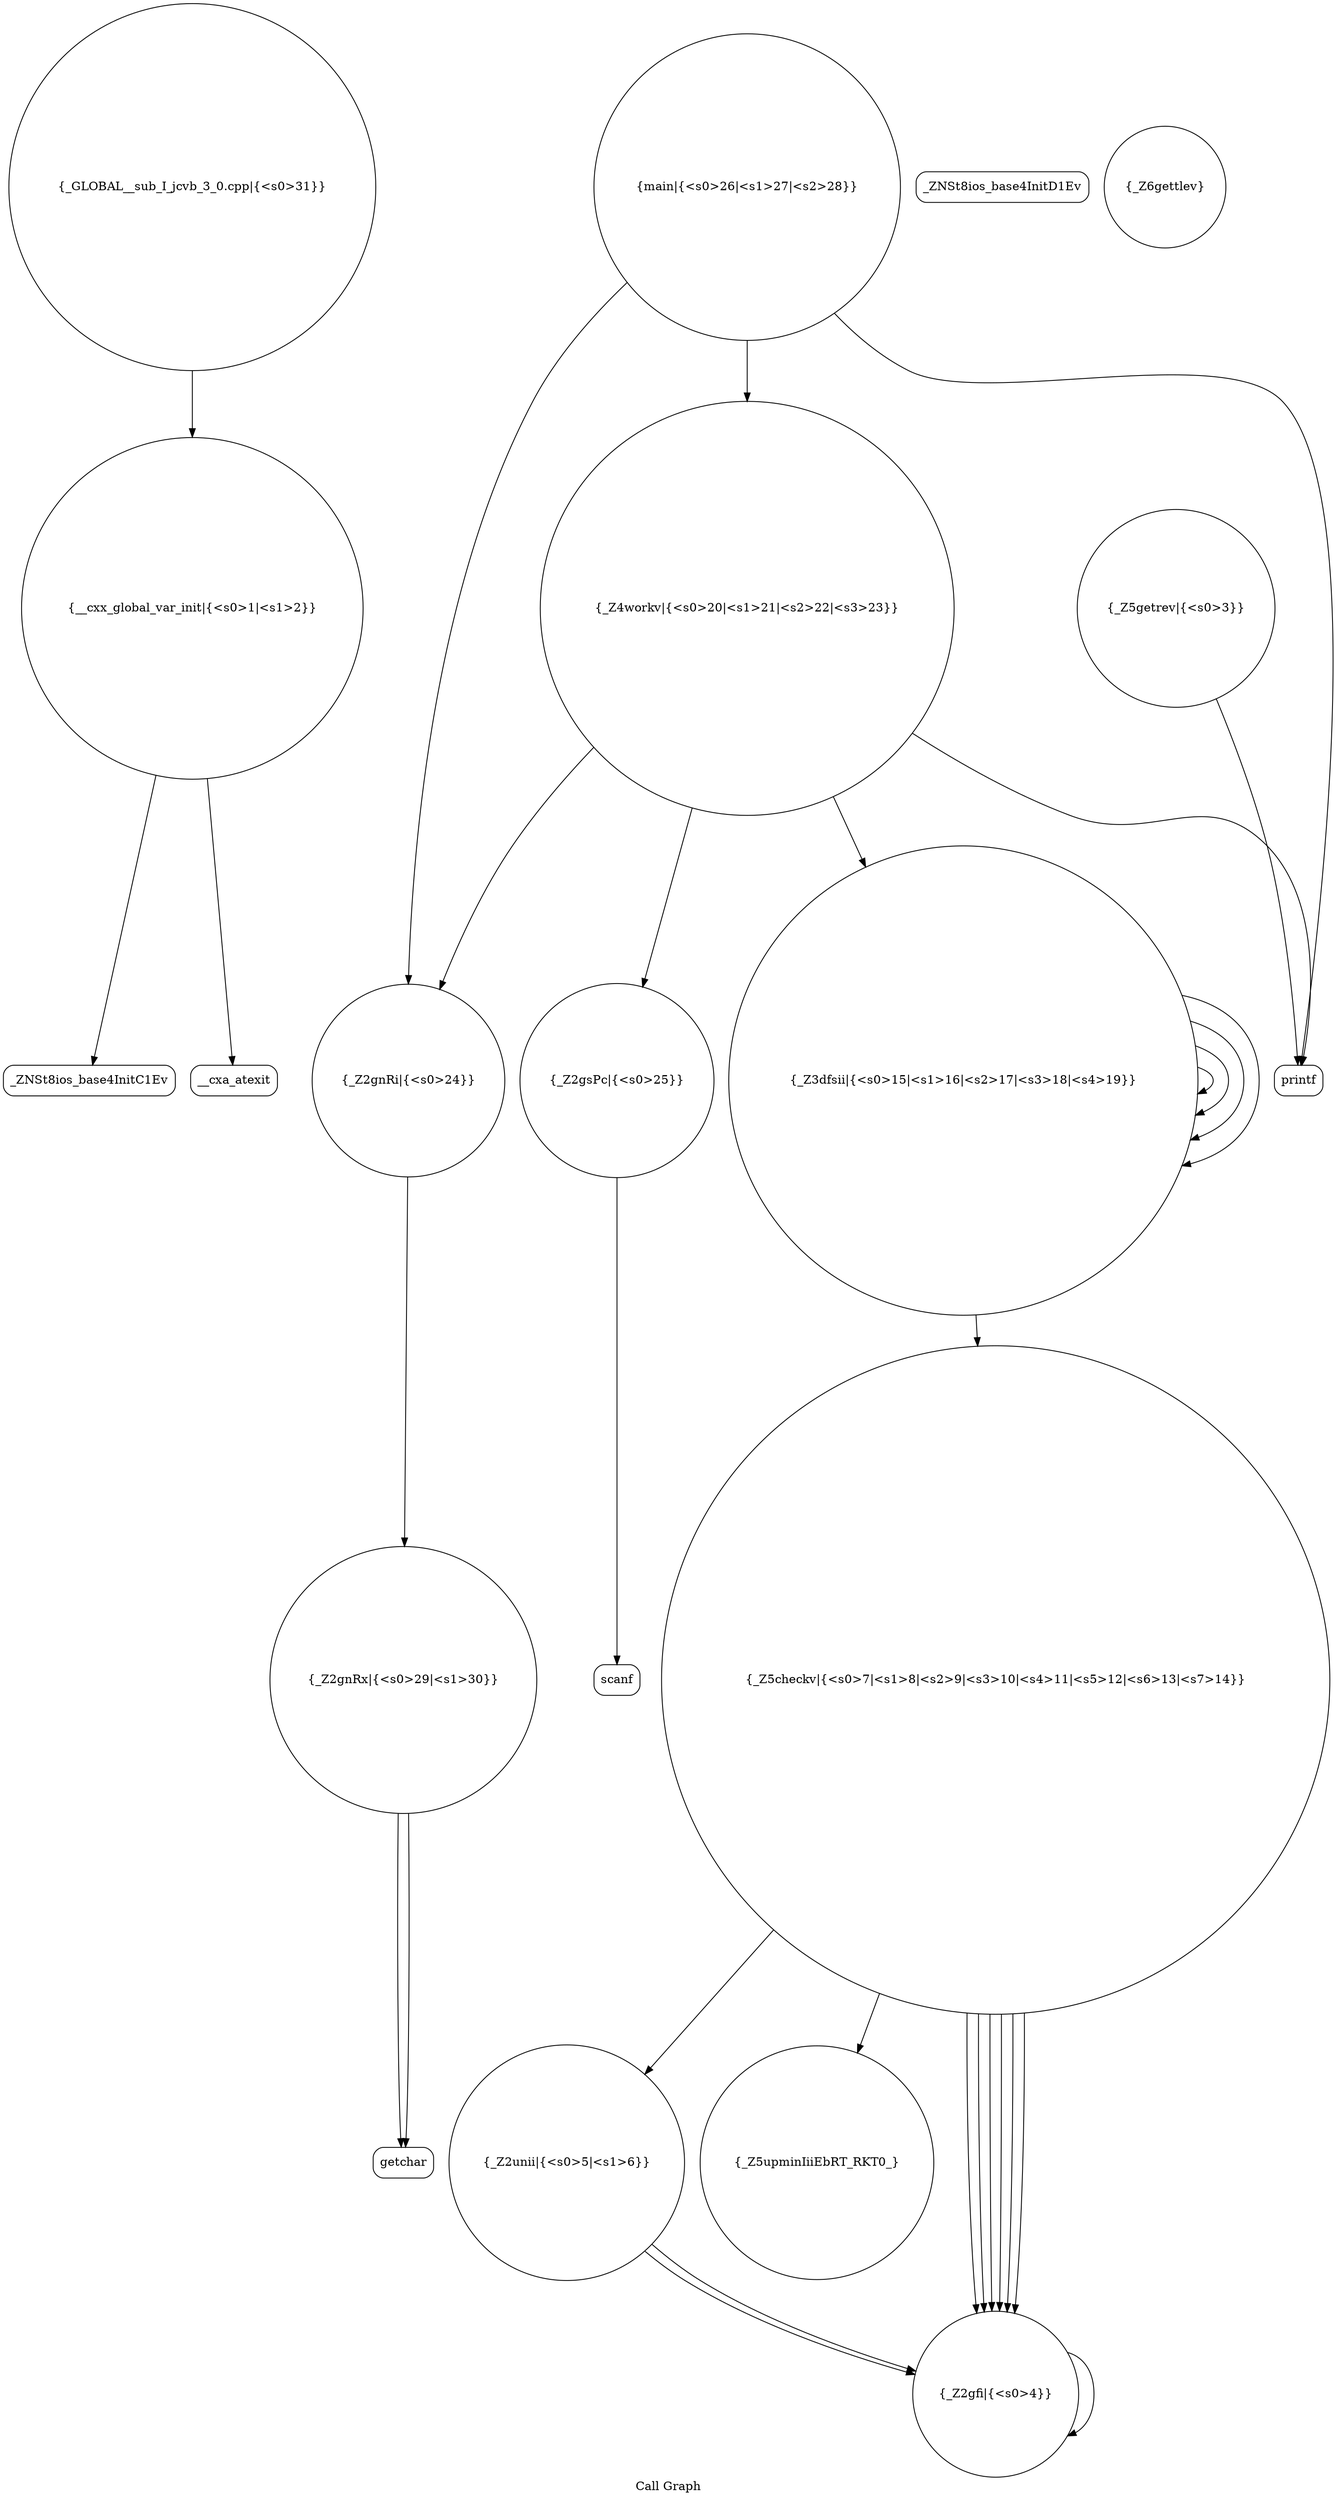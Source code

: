 digraph "Call Graph" {
	label="Call Graph";

	Node0x561a74330f30 [shape=record,shape=circle,label="{__cxx_global_var_init|{<s0>1|<s1>2}}"];
	Node0x561a74330f30:s0 -> Node0x561a743313c0[color=black];
	Node0x561a74330f30:s1 -> Node0x561a743314c0[color=black];
	Node0x561a743316c0 [shape=record,shape=circle,label="{_Z2gfi|{<s0>4}}"];
	Node0x561a743316c0:s0 -> Node0x561a743316c0[color=black];
	Node0x561a74331a40 [shape=record,shape=circle,label="{_Z2gsPc|{<s0>25}}"];
	Node0x561a74331a40:s0 -> Node0x561a74331c40[color=black];
	Node0x561a74331440 [shape=record,shape=Mrecord,label="{_ZNSt8ios_base4InitD1Ev}"];
	Node0x561a743317c0 [shape=record,shape=circle,label="{_Z5checkv|{<s0>7|<s1>8|<s2>9|<s3>10|<s4>11|<s5>12|<s6>13|<s7>14}}"];
	Node0x561a743317c0:s0 -> Node0x561a74331740[color=black];
	Node0x561a743317c0:s1 -> Node0x561a743316c0[color=black];
	Node0x561a743317c0:s2 -> Node0x561a743316c0[color=black];
	Node0x561a743317c0:s3 -> Node0x561a743316c0[color=black];
	Node0x561a743317c0:s4 -> Node0x561a743316c0[color=black];
	Node0x561a743317c0:s5 -> Node0x561a743316c0[color=black];
	Node0x561a743317c0:s6 -> Node0x561a743316c0[color=black];
	Node0x561a743317c0:s7 -> Node0x561a74331840[color=black];
	Node0x561a74331b40 [shape=record,shape=circle,label="{_Z2gnRx|{<s0>29|<s1>30}}"];
	Node0x561a74331b40:s0 -> Node0x561a74331bc0[color=black];
	Node0x561a74331b40:s1 -> Node0x561a74331bc0[color=black];
	Node0x561a74331540 [shape=record,shape=circle,label="{_Z5getrev|{<s0>3}}"];
	Node0x561a74331540:s0 -> Node0x561a743315c0[color=black];
	Node0x561a743318c0 [shape=record,shape=circle,label="{_Z3dfsii|{<s0>15|<s1>16|<s2>17|<s3>18|<s4>19}}"];
	Node0x561a743318c0:s0 -> Node0x561a743317c0[color=black];
	Node0x561a743318c0:s1 -> Node0x561a743318c0[color=black];
	Node0x561a743318c0:s2 -> Node0x561a743318c0[color=black];
	Node0x561a743318c0:s3 -> Node0x561a743318c0[color=black];
	Node0x561a743318c0:s4 -> Node0x561a743318c0[color=black];
	Node0x561a74331c40 [shape=record,shape=Mrecord,label="{scanf}"];
	Node0x561a74331640 [shape=record,shape=circle,label="{_Z6gettlev}"];
	Node0x561a743319c0 [shape=record,shape=circle,label="{_Z2gnRi|{<s0>24}}"];
	Node0x561a743319c0:s0 -> Node0x561a74331b40[color=black];
	Node0x561a743313c0 [shape=record,shape=Mrecord,label="{_ZNSt8ios_base4InitC1Ev}"];
	Node0x561a74331740 [shape=record,shape=circle,label="{_Z2unii|{<s0>5|<s1>6}}"];
	Node0x561a74331740:s0 -> Node0x561a743316c0[color=black];
	Node0x561a74331740:s1 -> Node0x561a743316c0[color=black];
	Node0x561a74331ac0 [shape=record,shape=circle,label="{main|{<s0>26|<s1>27|<s2>28}}"];
	Node0x561a74331ac0:s0 -> Node0x561a743319c0[color=black];
	Node0x561a74331ac0:s1 -> Node0x561a743315c0[color=black];
	Node0x561a74331ac0:s2 -> Node0x561a74331940[color=black];
	Node0x561a743314c0 [shape=record,shape=Mrecord,label="{__cxa_atexit}"];
	Node0x561a74331840 [shape=record,shape=circle,label="{_Z5upminIiiEbRT_RKT0_}"];
	Node0x561a74331bc0 [shape=record,shape=Mrecord,label="{getchar}"];
	Node0x561a743315c0 [shape=record,shape=Mrecord,label="{printf}"];
	Node0x561a74331940 [shape=record,shape=circle,label="{_Z4workv|{<s0>20|<s1>21|<s2>22|<s3>23}}"];
	Node0x561a74331940:s0 -> Node0x561a743319c0[color=black];
	Node0x561a74331940:s1 -> Node0x561a74331a40[color=black];
	Node0x561a74331940:s2 -> Node0x561a743318c0[color=black];
	Node0x561a74331940:s3 -> Node0x561a743315c0[color=black];
	Node0x561a74331cc0 [shape=record,shape=circle,label="{_GLOBAL__sub_I_jcvb_3_0.cpp|{<s0>31}}"];
	Node0x561a74331cc0:s0 -> Node0x561a74330f30[color=black];
}
